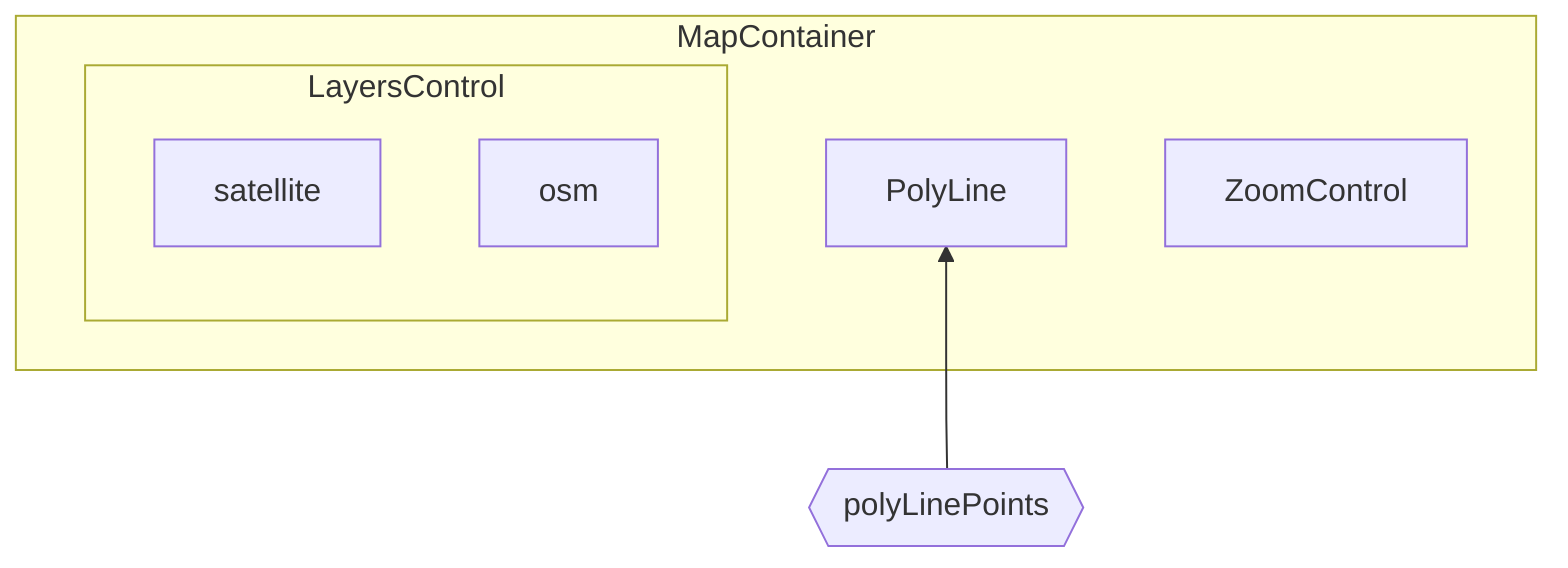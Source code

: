 flowchart BT
    polyLinePoints{{polyLinePoints}}
    polyLinePoints --> PolyLine
    subgraph MapContainer
        ZoomControl
        subgraph LayersControl
            satellite
            osm
        end
        PolyLine
    end